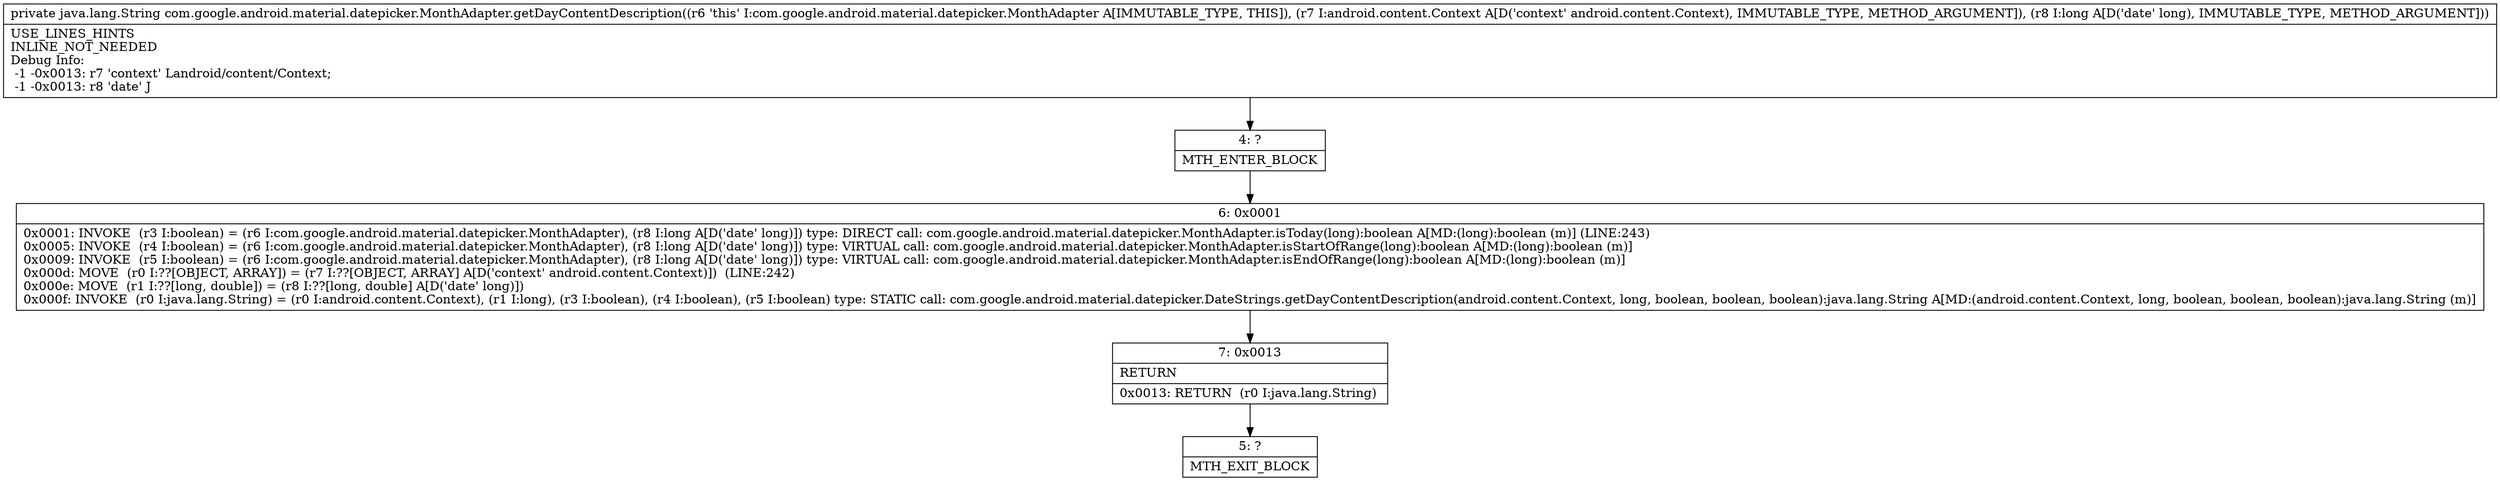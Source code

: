 digraph "CFG forcom.google.android.material.datepicker.MonthAdapter.getDayContentDescription(Landroid\/content\/Context;J)Ljava\/lang\/String;" {
Node_4 [shape=record,label="{4\:\ ?|MTH_ENTER_BLOCK\l}"];
Node_6 [shape=record,label="{6\:\ 0x0001|0x0001: INVOKE  (r3 I:boolean) = (r6 I:com.google.android.material.datepicker.MonthAdapter), (r8 I:long A[D('date' long)]) type: DIRECT call: com.google.android.material.datepicker.MonthAdapter.isToday(long):boolean A[MD:(long):boolean (m)] (LINE:243)\l0x0005: INVOKE  (r4 I:boolean) = (r6 I:com.google.android.material.datepicker.MonthAdapter), (r8 I:long A[D('date' long)]) type: VIRTUAL call: com.google.android.material.datepicker.MonthAdapter.isStartOfRange(long):boolean A[MD:(long):boolean (m)]\l0x0009: INVOKE  (r5 I:boolean) = (r6 I:com.google.android.material.datepicker.MonthAdapter), (r8 I:long A[D('date' long)]) type: VIRTUAL call: com.google.android.material.datepicker.MonthAdapter.isEndOfRange(long):boolean A[MD:(long):boolean (m)]\l0x000d: MOVE  (r0 I:??[OBJECT, ARRAY]) = (r7 I:??[OBJECT, ARRAY] A[D('context' android.content.Context)])  (LINE:242)\l0x000e: MOVE  (r1 I:??[long, double]) = (r8 I:??[long, double] A[D('date' long)]) \l0x000f: INVOKE  (r0 I:java.lang.String) = (r0 I:android.content.Context), (r1 I:long), (r3 I:boolean), (r4 I:boolean), (r5 I:boolean) type: STATIC call: com.google.android.material.datepicker.DateStrings.getDayContentDescription(android.content.Context, long, boolean, boolean, boolean):java.lang.String A[MD:(android.content.Context, long, boolean, boolean, boolean):java.lang.String (m)]\l}"];
Node_7 [shape=record,label="{7\:\ 0x0013|RETURN\l|0x0013: RETURN  (r0 I:java.lang.String) \l}"];
Node_5 [shape=record,label="{5\:\ ?|MTH_EXIT_BLOCK\l}"];
MethodNode[shape=record,label="{private java.lang.String com.google.android.material.datepicker.MonthAdapter.getDayContentDescription((r6 'this' I:com.google.android.material.datepicker.MonthAdapter A[IMMUTABLE_TYPE, THIS]), (r7 I:android.content.Context A[D('context' android.content.Context), IMMUTABLE_TYPE, METHOD_ARGUMENT]), (r8 I:long A[D('date' long), IMMUTABLE_TYPE, METHOD_ARGUMENT]))  | USE_LINES_HINTS\lINLINE_NOT_NEEDED\lDebug Info:\l  \-1 \-0x0013: r7 'context' Landroid\/content\/Context;\l  \-1 \-0x0013: r8 'date' J\l}"];
MethodNode -> Node_4;Node_4 -> Node_6;
Node_6 -> Node_7;
Node_7 -> Node_5;
}


